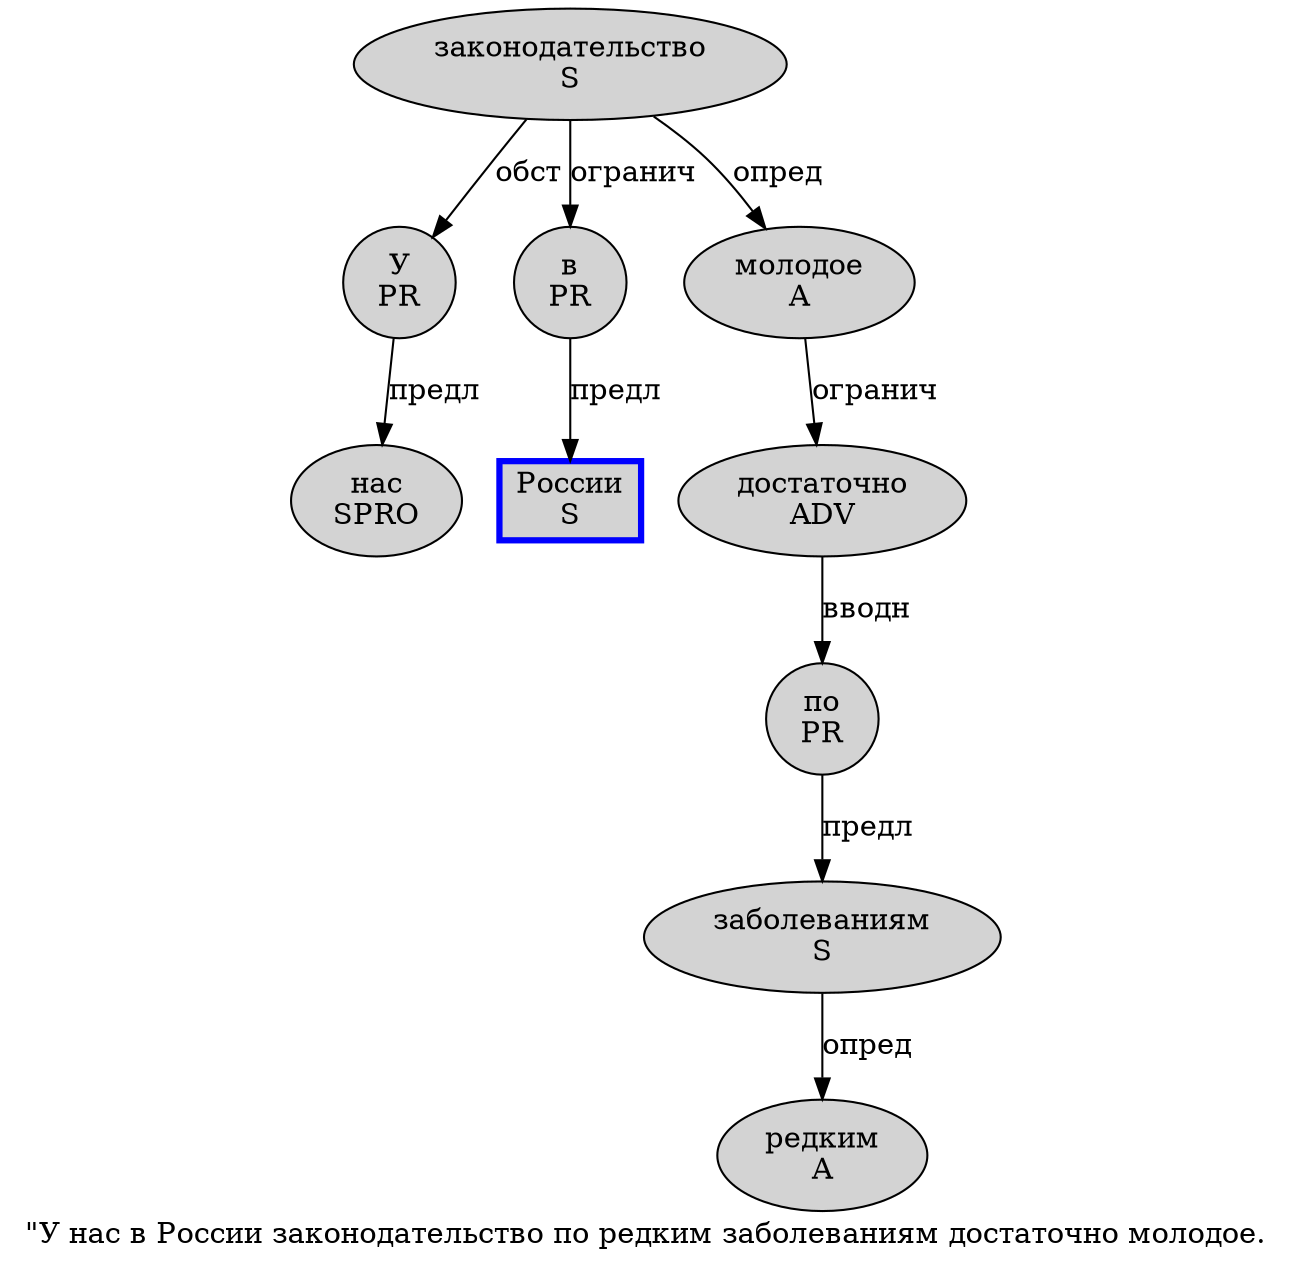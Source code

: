 digraph SENTENCE_488 {
	graph [label="\"У нас в России законодательство по редким заболеваниям достаточно молодое."]
	node [style=filled]
		1 [label="У
PR" color="" fillcolor=lightgray penwidth=1 shape=ellipse]
		2 [label="нас
SPRO" color="" fillcolor=lightgray penwidth=1 shape=ellipse]
		3 [label="в
PR" color="" fillcolor=lightgray penwidth=1 shape=ellipse]
		4 [label="России
S" color=blue fillcolor=lightgray penwidth=3 shape=box]
		5 [label="законодательство
S" color="" fillcolor=lightgray penwidth=1 shape=ellipse]
		6 [label="по
PR" color="" fillcolor=lightgray penwidth=1 shape=ellipse]
		7 [label="редким
A" color="" fillcolor=lightgray penwidth=1 shape=ellipse]
		8 [label="заболеваниям
S" color="" fillcolor=lightgray penwidth=1 shape=ellipse]
		9 [label="достаточно
ADV" color="" fillcolor=lightgray penwidth=1 shape=ellipse]
		10 [label="молодое
A" color="" fillcolor=lightgray penwidth=1 shape=ellipse]
			6 -> 8 [label="предл"]
			1 -> 2 [label="предл"]
			3 -> 4 [label="предл"]
			8 -> 7 [label="опред"]
			5 -> 1 [label="обст"]
			5 -> 3 [label="огранич"]
			5 -> 10 [label="опред"]
			10 -> 9 [label="огранич"]
			9 -> 6 [label="вводн"]
}